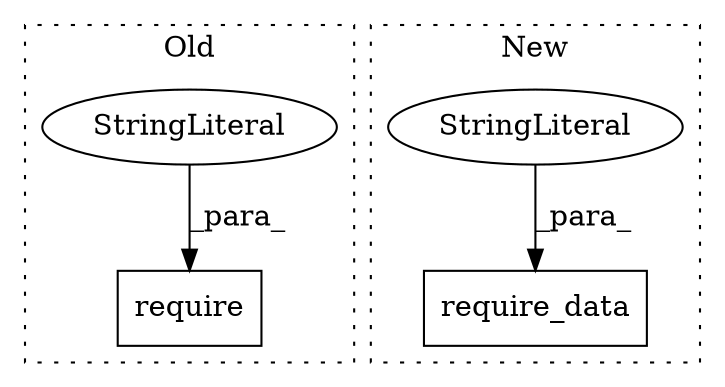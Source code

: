 digraph G {
subgraph cluster0 {
1 [label="require" a="32" s="3591,3608" l="8,1" shape="box"];
4 [label="StringLiteral" a="45" s="3599" l="9" shape="ellipse"];
label = "Old";
style="dotted";
}
subgraph cluster1 {
2 [label="require_data" a="32" s="3591,3623" l="13,1" shape="box"];
3 [label="StringLiteral" a="45" s="3604" l="19" shape="ellipse"];
label = "New";
style="dotted";
}
3 -> 2 [label="_para_"];
4 -> 1 [label="_para_"];
}